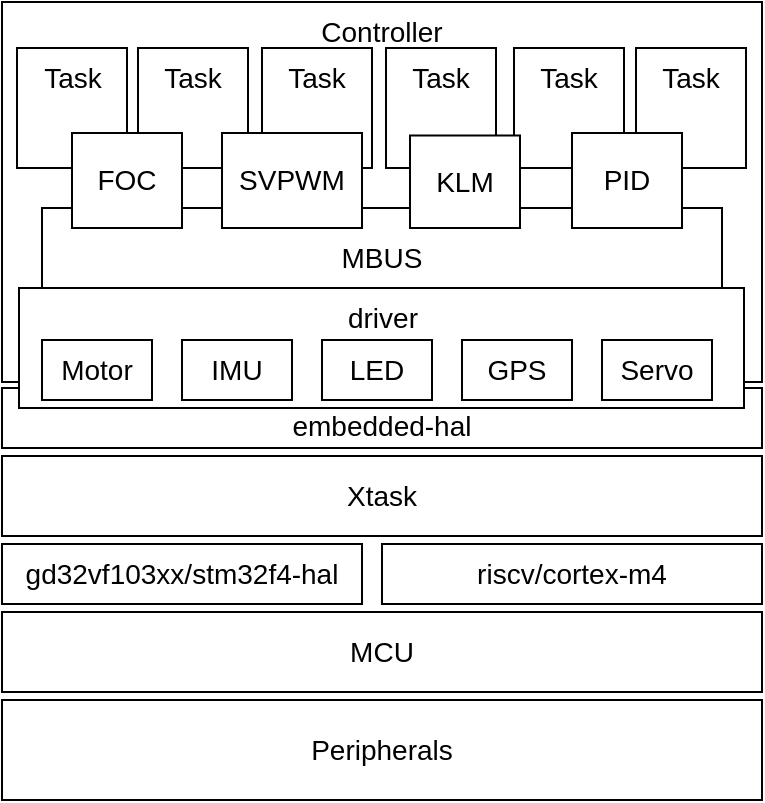 <mxfile>
    <diagram id="HmAXtvBwzVdciYzhRFUI" name="第 1 页">
        <mxGraphModel dx="524" dy="1572" grid="1" gridSize="10" guides="1" tooltips="1" connect="1" arrows="1" fold="1" page="1" pageScale="1" pageWidth="827" pageHeight="1169" math="0" shadow="0">
            <root>
                <mxCell id="0"/>
                <mxCell id="1" parent="0"/>
                <mxCell id="7" value="MCU" style="rounded=0;whiteSpace=wrap;html=1;fontSize=14;" parent="1" vertex="1">
                    <mxGeometry x="210" y="202" width="380" height="40" as="geometry"/>
                </mxCell>
                <mxCell id="8" value="gd32vf103xx/stm32f4-hal" style="rounded=0;whiteSpace=wrap;html=1;fontSize=14;" parent="1" vertex="1">
                    <mxGeometry x="210" y="168" width="180" height="30" as="geometry"/>
                </mxCell>
                <mxCell id="9" value="riscv/cortex-m4" style="rounded=0;whiteSpace=wrap;html=1;fontSize=14;" parent="1" vertex="1">
                    <mxGeometry x="400" y="168" width="190" height="30" as="geometry"/>
                </mxCell>
                <mxCell id="10" value="Xtask" style="rounded=0;whiteSpace=wrap;html=1;fontSize=14;" parent="1" vertex="1">
                    <mxGeometry x="210" y="124" width="380" height="40" as="geometry"/>
                </mxCell>
                <mxCell id="11" value="Controller" style="rounded=0;whiteSpace=wrap;html=1;verticalAlign=top;fontSize=14;" parent="1" vertex="1">
                    <mxGeometry x="210" y="-103" width="380" height="190" as="geometry"/>
                </mxCell>
                <mxCell id="12" value="embedded-hal" style="rounded=0;whiteSpace=wrap;html=1;verticalAlign=bottom;fontSize=14;" parent="1" vertex="1">
                    <mxGeometry x="210" y="90" width="380" height="30" as="geometry"/>
                </mxCell>
                <mxCell id="14" value="Task" style="rounded=0;whiteSpace=wrap;html=1;verticalAlign=top;fontSize=14;" parent="1" vertex="1">
                    <mxGeometry x="217.5" y="-80" width="55" height="60" as="geometry"/>
                </mxCell>
                <mxCell id="15" value="Task" style="rounded=0;whiteSpace=wrap;html=1;verticalAlign=top;fontSize=14;" parent="1" vertex="1">
                    <mxGeometry x="278" y="-80" width="55" height="60" as="geometry"/>
                </mxCell>
                <mxCell id="16" value="Task" style="rounded=0;whiteSpace=wrap;html=1;verticalAlign=top;fontSize=14;" parent="1" vertex="1">
                    <mxGeometry x="340" y="-80" width="55" height="60" as="geometry"/>
                </mxCell>
                <mxCell id="26" value="Peripherals" style="rounded=0;whiteSpace=wrap;html=1;fontSize=14;" parent="1" vertex="1">
                    <mxGeometry x="210" y="246" width="380" height="50" as="geometry"/>
                </mxCell>
                <mxCell id="28" value="Task" style="rounded=0;whiteSpace=wrap;html=1;verticalAlign=top;fontSize=14;" parent="1" vertex="1">
                    <mxGeometry x="402" y="-80" width="55" height="60" as="geometry"/>
                </mxCell>
                <mxCell id="29" value="Task" style="rounded=0;whiteSpace=wrap;html=1;verticalAlign=top;fontSize=14;" parent="1" vertex="1">
                    <mxGeometry x="466" y="-80" width="55" height="60" as="geometry"/>
                </mxCell>
                <mxCell id="31" value="Task" style="rounded=0;whiteSpace=wrap;html=1;verticalAlign=top;fontSize=14;" parent="1" vertex="1">
                    <mxGeometry x="527" y="-80" width="55" height="60" as="geometry"/>
                </mxCell>
                <mxCell id="41" value="MBUS" style="rounded=0;whiteSpace=wrap;html=1;fontSize=14;direction=south;" parent="1" vertex="1">
                    <mxGeometry x="230" width="340" height="50" as="geometry"/>
                </mxCell>
                <mxCell id="32" value="FOC" style="rounded=0;whiteSpace=wrap;html=1;fontSize=14;" parent="1" vertex="1">
                    <mxGeometry x="245" y="-37.5" width="55" height="47.5" as="geometry"/>
                </mxCell>
                <mxCell id="17" value="SVPWM" style="rounded=0;whiteSpace=wrap;html=1;fontSize=14;direction=south;" parent="1" vertex="1">
                    <mxGeometry x="320" y="-37.5" width="70" height="47.5" as="geometry"/>
                </mxCell>
                <mxCell id="35" value="KLM" style="rounded=0;whiteSpace=wrap;html=1;fontSize=14;" parent="1" vertex="1">
                    <mxGeometry x="414" y="-36.25" width="55" height="46.25" as="geometry"/>
                </mxCell>
                <mxCell id="33" value="PID" style="rounded=0;whiteSpace=wrap;html=1;fontSize=14;" parent="1" vertex="1">
                    <mxGeometry x="495" y="-37.5" width="55" height="47.5" as="geometry"/>
                </mxCell>
                <mxCell id="13" value="driver" style="rounded=0;whiteSpace=wrap;html=1;verticalAlign=top;fontSize=14;" parent="1" vertex="1">
                    <mxGeometry x="218.5" y="40" width="362.5" height="60" as="geometry"/>
                </mxCell>
                <mxCell id="18" value="Motor" style="rounded=0;whiteSpace=wrap;html=1;fontSize=14;" parent="1" vertex="1">
                    <mxGeometry x="230" y="66" width="55" height="30" as="geometry"/>
                </mxCell>
                <mxCell id="22" value="IMU" style="rounded=0;whiteSpace=wrap;html=1;fontSize=14;" parent="1" vertex="1">
                    <mxGeometry x="300" y="66" width="55" height="30" as="geometry"/>
                </mxCell>
                <mxCell id="36" value="LED" style="rounded=0;whiteSpace=wrap;html=1;fontSize=14;" parent="1" vertex="1">
                    <mxGeometry x="370" y="66" width="55" height="30" as="geometry"/>
                </mxCell>
                <mxCell id="38" value="GPS" style="rounded=0;whiteSpace=wrap;html=1;fontSize=14;" parent="1" vertex="1">
                    <mxGeometry x="440" y="66" width="55" height="30" as="geometry"/>
                </mxCell>
                <mxCell id="40" value="Servo" style="rounded=0;whiteSpace=wrap;html=1;fontSize=14;" parent="1" vertex="1">
                    <mxGeometry x="510" y="66" width="55" height="30" as="geometry"/>
                </mxCell>
            </root>
        </mxGraphModel>
    </diagram>
</mxfile>